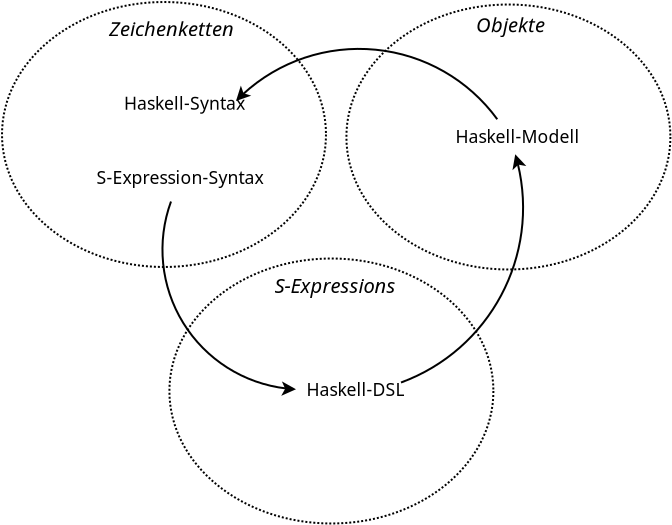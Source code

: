 <?xml version="1.0" encoding="UTF-8"?>
<dia:diagram xmlns:dia="http://www.lysator.liu.se/~alla/dia/">
  <dia:layer name="Neue Ebene 2" visible="true">
    <dia:object type="Standard - Ellipse" version="0" id="O0">
      <dia:attribute name="obj_pos">
        <dia:point val="12.52,10.537"/>
      </dia:attribute>
      <dia:attribute name="obj_bb">
        <dia:rectangle val="12.47,10.488;28.77,23.837"/>
      </dia:attribute>
      <dia:attribute name="elem_corner">
        <dia:point val="12.52,10.537"/>
      </dia:attribute>
      <dia:attribute name="elem_width">
        <dia:real val="16.2"/>
      </dia:attribute>
      <dia:attribute name="elem_height">
        <dia:real val="13.25"/>
      </dia:attribute>
      <dia:attribute name="border_width">
        <dia:real val="0.1"/>
      </dia:attribute>
      <dia:attribute name="line_style">
        <dia:enum val="4"/>
      </dia:attribute>
    </dia:object>
    <dia:object type="Standard - Ellipse" version="0" id="O1">
      <dia:attribute name="obj_pos">
        <dia:point val="21.37,-2.163"/>
      </dia:attribute>
      <dia:attribute name="obj_bb">
        <dia:rectangle val="21.32,-2.212;37.62,11.137"/>
      </dia:attribute>
      <dia:attribute name="elem_corner">
        <dia:point val="21.37,-2.163"/>
      </dia:attribute>
      <dia:attribute name="elem_width">
        <dia:real val="16.2"/>
      </dia:attribute>
      <dia:attribute name="elem_height">
        <dia:real val="13.25"/>
      </dia:attribute>
      <dia:attribute name="border_width">
        <dia:real val="0.1"/>
      </dia:attribute>
      <dia:attribute name="line_style">
        <dia:enum val="4"/>
      </dia:attribute>
    </dia:object>
    <dia:object type="Standard - Ellipse" version="0" id="O2">
      <dia:attribute name="obj_pos">
        <dia:point val="4.15,-2.288"/>
      </dia:attribute>
      <dia:attribute name="obj_bb">
        <dia:rectangle val="4.1,-2.337;20.4,11.012"/>
      </dia:attribute>
      <dia:attribute name="elem_corner">
        <dia:point val="4.15,-2.288"/>
      </dia:attribute>
      <dia:attribute name="elem_width">
        <dia:real val="16.2"/>
      </dia:attribute>
      <dia:attribute name="elem_height">
        <dia:real val="13.25"/>
      </dia:attribute>
      <dia:attribute name="border_width">
        <dia:real val="0.1"/>
      </dia:attribute>
      <dia:attribute name="line_style">
        <dia:enum val="4"/>
      </dia:attribute>
    </dia:object>
  </dia:layer>
  <dia:layer name="Hintergrund" visible="true" active="true">
    <dia:object type="Standard - Text" version="1" id="O3">
      <dia:attribute name="obj_pos">
        <dia:point val="10.25,3.1"/>
      </dia:attribute>
      <dia:attribute name="obj_bb">
        <dia:rectangle val="10.25,2.283;16.78,3.31"/>
      </dia:attribute>
      <dia:attribute name="text">
        <dia:composite type="text">
          <dia:attribute name="string">
            <dia:string>#Haskell-Syntax#</dia:string>
          </dia:attribute>
          <dia:attribute name="font">
            <dia:font family="sans" style="0" name="Helvetica"/>
          </dia:attribute>
          <dia:attribute name="height">
            <dia:real val="1.1"/>
          </dia:attribute>
          <dia:attribute name="pos">
            <dia:point val="10.25,3.1"/>
          </dia:attribute>
          <dia:attribute name="color">
            <dia:color val="#000000"/>
          </dia:attribute>
          <dia:attribute name="alignment">
            <dia:enum val="0"/>
          </dia:attribute>
        </dia:composite>
      </dia:attribute>
      <dia:attribute name="valign">
        <dia:enum val="3"/>
      </dia:attribute>
    </dia:object>
    <dia:object type="Standard - Text" version="1" id="O4">
      <dia:attribute name="obj_pos">
        <dia:point val="8.875,6.812"/>
      </dia:attribute>
      <dia:attribute name="obj_bb">
        <dia:rectangle val="8.875,5.995;17.89,7.022"/>
      </dia:attribute>
      <dia:attribute name="text">
        <dia:composite type="text">
          <dia:attribute name="string">
            <dia:string>#S-Expression-Syntax#</dia:string>
          </dia:attribute>
          <dia:attribute name="font">
            <dia:font family="sans" style="0" name="Helvetica"/>
          </dia:attribute>
          <dia:attribute name="height">
            <dia:real val="1.1"/>
          </dia:attribute>
          <dia:attribute name="pos">
            <dia:point val="8.875,6.812"/>
          </dia:attribute>
          <dia:attribute name="color">
            <dia:color val="#000000"/>
          </dia:attribute>
          <dia:attribute name="alignment">
            <dia:enum val="0"/>
          </dia:attribute>
        </dia:composite>
      </dia:attribute>
      <dia:attribute name="valign">
        <dia:enum val="3"/>
      </dia:attribute>
    </dia:object>
    <dia:object type="Standard - Text" version="1" id="O5">
      <dia:attribute name="obj_pos">
        <dia:point val="19.375,17.413"/>
      </dia:attribute>
      <dia:attribute name="obj_bb">
        <dia:rectangle val="19.375,16.595;24.595,17.622"/>
      </dia:attribute>
      <dia:attribute name="text">
        <dia:composite type="text">
          <dia:attribute name="string">
            <dia:string>#Haskell-DSL#</dia:string>
          </dia:attribute>
          <dia:attribute name="font">
            <dia:font family="sans" style="0" name="Helvetica"/>
          </dia:attribute>
          <dia:attribute name="height">
            <dia:real val="1.1"/>
          </dia:attribute>
          <dia:attribute name="pos">
            <dia:point val="19.375,17.413"/>
          </dia:attribute>
          <dia:attribute name="color">
            <dia:color val="#000000"/>
          </dia:attribute>
          <dia:attribute name="alignment">
            <dia:enum val="0"/>
          </dia:attribute>
        </dia:composite>
      </dia:attribute>
      <dia:attribute name="valign">
        <dia:enum val="3"/>
      </dia:attribute>
    </dia:object>
    <dia:object type="Standard - Text" version="1" id="O6">
      <dia:attribute name="obj_pos">
        <dia:point val="26.825,4.763"/>
      </dia:attribute>
      <dia:attribute name="obj_bb">
        <dia:rectangle val="26.825,3.945;33.2,4.973"/>
      </dia:attribute>
      <dia:attribute name="text">
        <dia:composite type="text">
          <dia:attribute name="string">
            <dia:string>#Haskell-Modell#</dia:string>
          </dia:attribute>
          <dia:attribute name="font">
            <dia:font family="sans" style="0" name="Helvetica"/>
          </dia:attribute>
          <dia:attribute name="height">
            <dia:real val="1.1"/>
          </dia:attribute>
          <dia:attribute name="pos">
            <dia:point val="26.825,4.763"/>
          </dia:attribute>
          <dia:attribute name="color">
            <dia:color val="#000000"/>
          </dia:attribute>
          <dia:attribute name="alignment">
            <dia:enum val="0"/>
          </dia:attribute>
        </dia:composite>
      </dia:attribute>
      <dia:attribute name="valign">
        <dia:enum val="3"/>
      </dia:attribute>
    </dia:object>
    <dia:object type="Standard - Arc" version="0" id="O7">
      <dia:attribute name="obj_pos">
        <dia:point val="24.1,16.738"/>
      </dia:attribute>
      <dia:attribute name="obj_bb">
        <dia:rectangle val="24.033,5.258;30.367,16.805"/>
      </dia:attribute>
      <dia:attribute name="conn_endpoints">
        <dia:point val="24.1,16.738"/>
        <dia:point val="29.812,5.325"/>
      </dia:attribute>
      <dia:attribute name="curve_distance">
        <dia:real val="2.53"/>
      </dia:attribute>
      <dia:attribute name="end_arrow">
        <dia:enum val="22"/>
      </dia:attribute>
      <dia:attribute name="end_arrow_length">
        <dia:real val="0.5"/>
      </dia:attribute>
      <dia:attribute name="end_arrow_width">
        <dia:real val="0.5"/>
      </dia:attribute>
    </dia:object>
    <dia:object type="Standard - Arc" version="0" id="O8">
      <dia:attribute name="obj_pos">
        <dia:point val="28.913,3.575"/>
      </dia:attribute>
      <dia:attribute name="obj_bb">
        <dia:rectangle val="15.797,0.006;28.966,3.628"/>
      </dia:attribute>
      <dia:attribute name="conn_endpoints">
        <dia:point val="28.913,3.575"/>
        <dia:point val="15.85,2.663"/>
      </dia:attribute>
      <dia:attribute name="curve_distance">
        <dia:real val="3.049"/>
      </dia:attribute>
      <dia:attribute name="end_arrow">
        <dia:enum val="22"/>
      </dia:attribute>
      <dia:attribute name="end_arrow_length">
        <dia:real val="0.5"/>
      </dia:attribute>
      <dia:attribute name="end_arrow_width">
        <dia:real val="0.5"/>
      </dia:attribute>
    </dia:object>
    <dia:object type="Standard - Text" version="1" id="O9">
      <dia:attribute name="obj_pos">
        <dia:point val="17.775,12.262"/>
      </dia:attribute>
      <dia:attribute name="obj_bb">
        <dia:rectangle val="17.775,11.328;24.79,12.5"/>
      </dia:attribute>
      <dia:attribute name="text">
        <dia:composite type="text">
          <dia:attribute name="string">
            <dia:string>#S-Expressions#</dia:string>
          </dia:attribute>
          <dia:attribute name="font">
            <dia:font family="sans" style="8" name="Helvetica-Oblique"/>
          </dia:attribute>
          <dia:attribute name="height">
            <dia:real val="1.259"/>
          </dia:attribute>
          <dia:attribute name="pos">
            <dia:point val="17.775,12.262"/>
          </dia:attribute>
          <dia:attribute name="color">
            <dia:color val="#000000"/>
          </dia:attribute>
          <dia:attribute name="alignment">
            <dia:enum val="0"/>
          </dia:attribute>
        </dia:composite>
      </dia:attribute>
      <dia:attribute name="valign">
        <dia:enum val="3"/>
      </dia:attribute>
    </dia:object>
    <dia:object type="Standard - Text" version="1" id="O10">
      <dia:attribute name="obj_pos">
        <dia:point val="27.845,-0.777"/>
      </dia:attribute>
      <dia:attribute name="obj_bb">
        <dia:rectangle val="27.845,-1.712;31.775,-0.54"/>
      </dia:attribute>
      <dia:attribute name="text">
        <dia:composite type="text">
          <dia:attribute name="string">
            <dia:string>#Objekte#</dia:string>
          </dia:attribute>
          <dia:attribute name="font">
            <dia:font family="sans" style="8" name="Helvetica-Oblique"/>
          </dia:attribute>
          <dia:attribute name="height">
            <dia:real val="1.259"/>
          </dia:attribute>
          <dia:attribute name="pos">
            <dia:point val="27.845,-0.777"/>
          </dia:attribute>
          <dia:attribute name="color">
            <dia:color val="#000000"/>
          </dia:attribute>
          <dia:attribute name="alignment">
            <dia:enum val="0"/>
          </dia:attribute>
        </dia:composite>
      </dia:attribute>
      <dia:attribute name="valign">
        <dia:enum val="3"/>
      </dia:attribute>
    </dia:object>
    <dia:object type="Standard - Text" version="1" id="O11">
      <dia:attribute name="obj_pos">
        <dia:point val="9.495,-0.578"/>
      </dia:attribute>
      <dia:attribute name="obj_bb">
        <dia:rectangle val="9.495,-1.512;16.783,-0.34"/>
      </dia:attribute>
      <dia:attribute name="text">
        <dia:composite type="text">
          <dia:attribute name="string">
            <dia:string>#Zeichenketten#</dia:string>
          </dia:attribute>
          <dia:attribute name="font">
            <dia:font family="sans" style="8" name="Helvetica-Oblique"/>
          </dia:attribute>
          <dia:attribute name="height">
            <dia:real val="1.259"/>
          </dia:attribute>
          <dia:attribute name="pos">
            <dia:point val="9.495,-0.578"/>
          </dia:attribute>
          <dia:attribute name="color">
            <dia:color val="#000000"/>
          </dia:attribute>
          <dia:attribute name="alignment">
            <dia:enum val="0"/>
          </dia:attribute>
        </dia:composite>
      </dia:attribute>
      <dia:attribute name="valign">
        <dia:enum val="3"/>
      </dia:attribute>
    </dia:object>
    <dia:object type="Standard - Arc" version="0" id="O12">
      <dia:attribute name="obj_pos">
        <dia:point val="12.6,7.688"/>
      </dia:attribute>
      <dia:attribute name="obj_bb">
        <dia:rectangle val="12.123,7.618;18.919,17.404"/>
      </dia:attribute>
      <dia:attribute name="conn_endpoints">
        <dia:point val="12.6,7.688"/>
        <dia:point val="18.85,17.075"/>
      </dia:attribute>
      <dia:attribute name="curve_distance">
        <dia:real val="2.86"/>
      </dia:attribute>
      <dia:attribute name="end_arrow">
        <dia:enum val="22"/>
      </dia:attribute>
      <dia:attribute name="end_arrow_length">
        <dia:real val="0.5"/>
      </dia:attribute>
      <dia:attribute name="end_arrow_width">
        <dia:real val="0.5"/>
      </dia:attribute>
    </dia:object>
  </dia:layer>
</dia:diagram>

